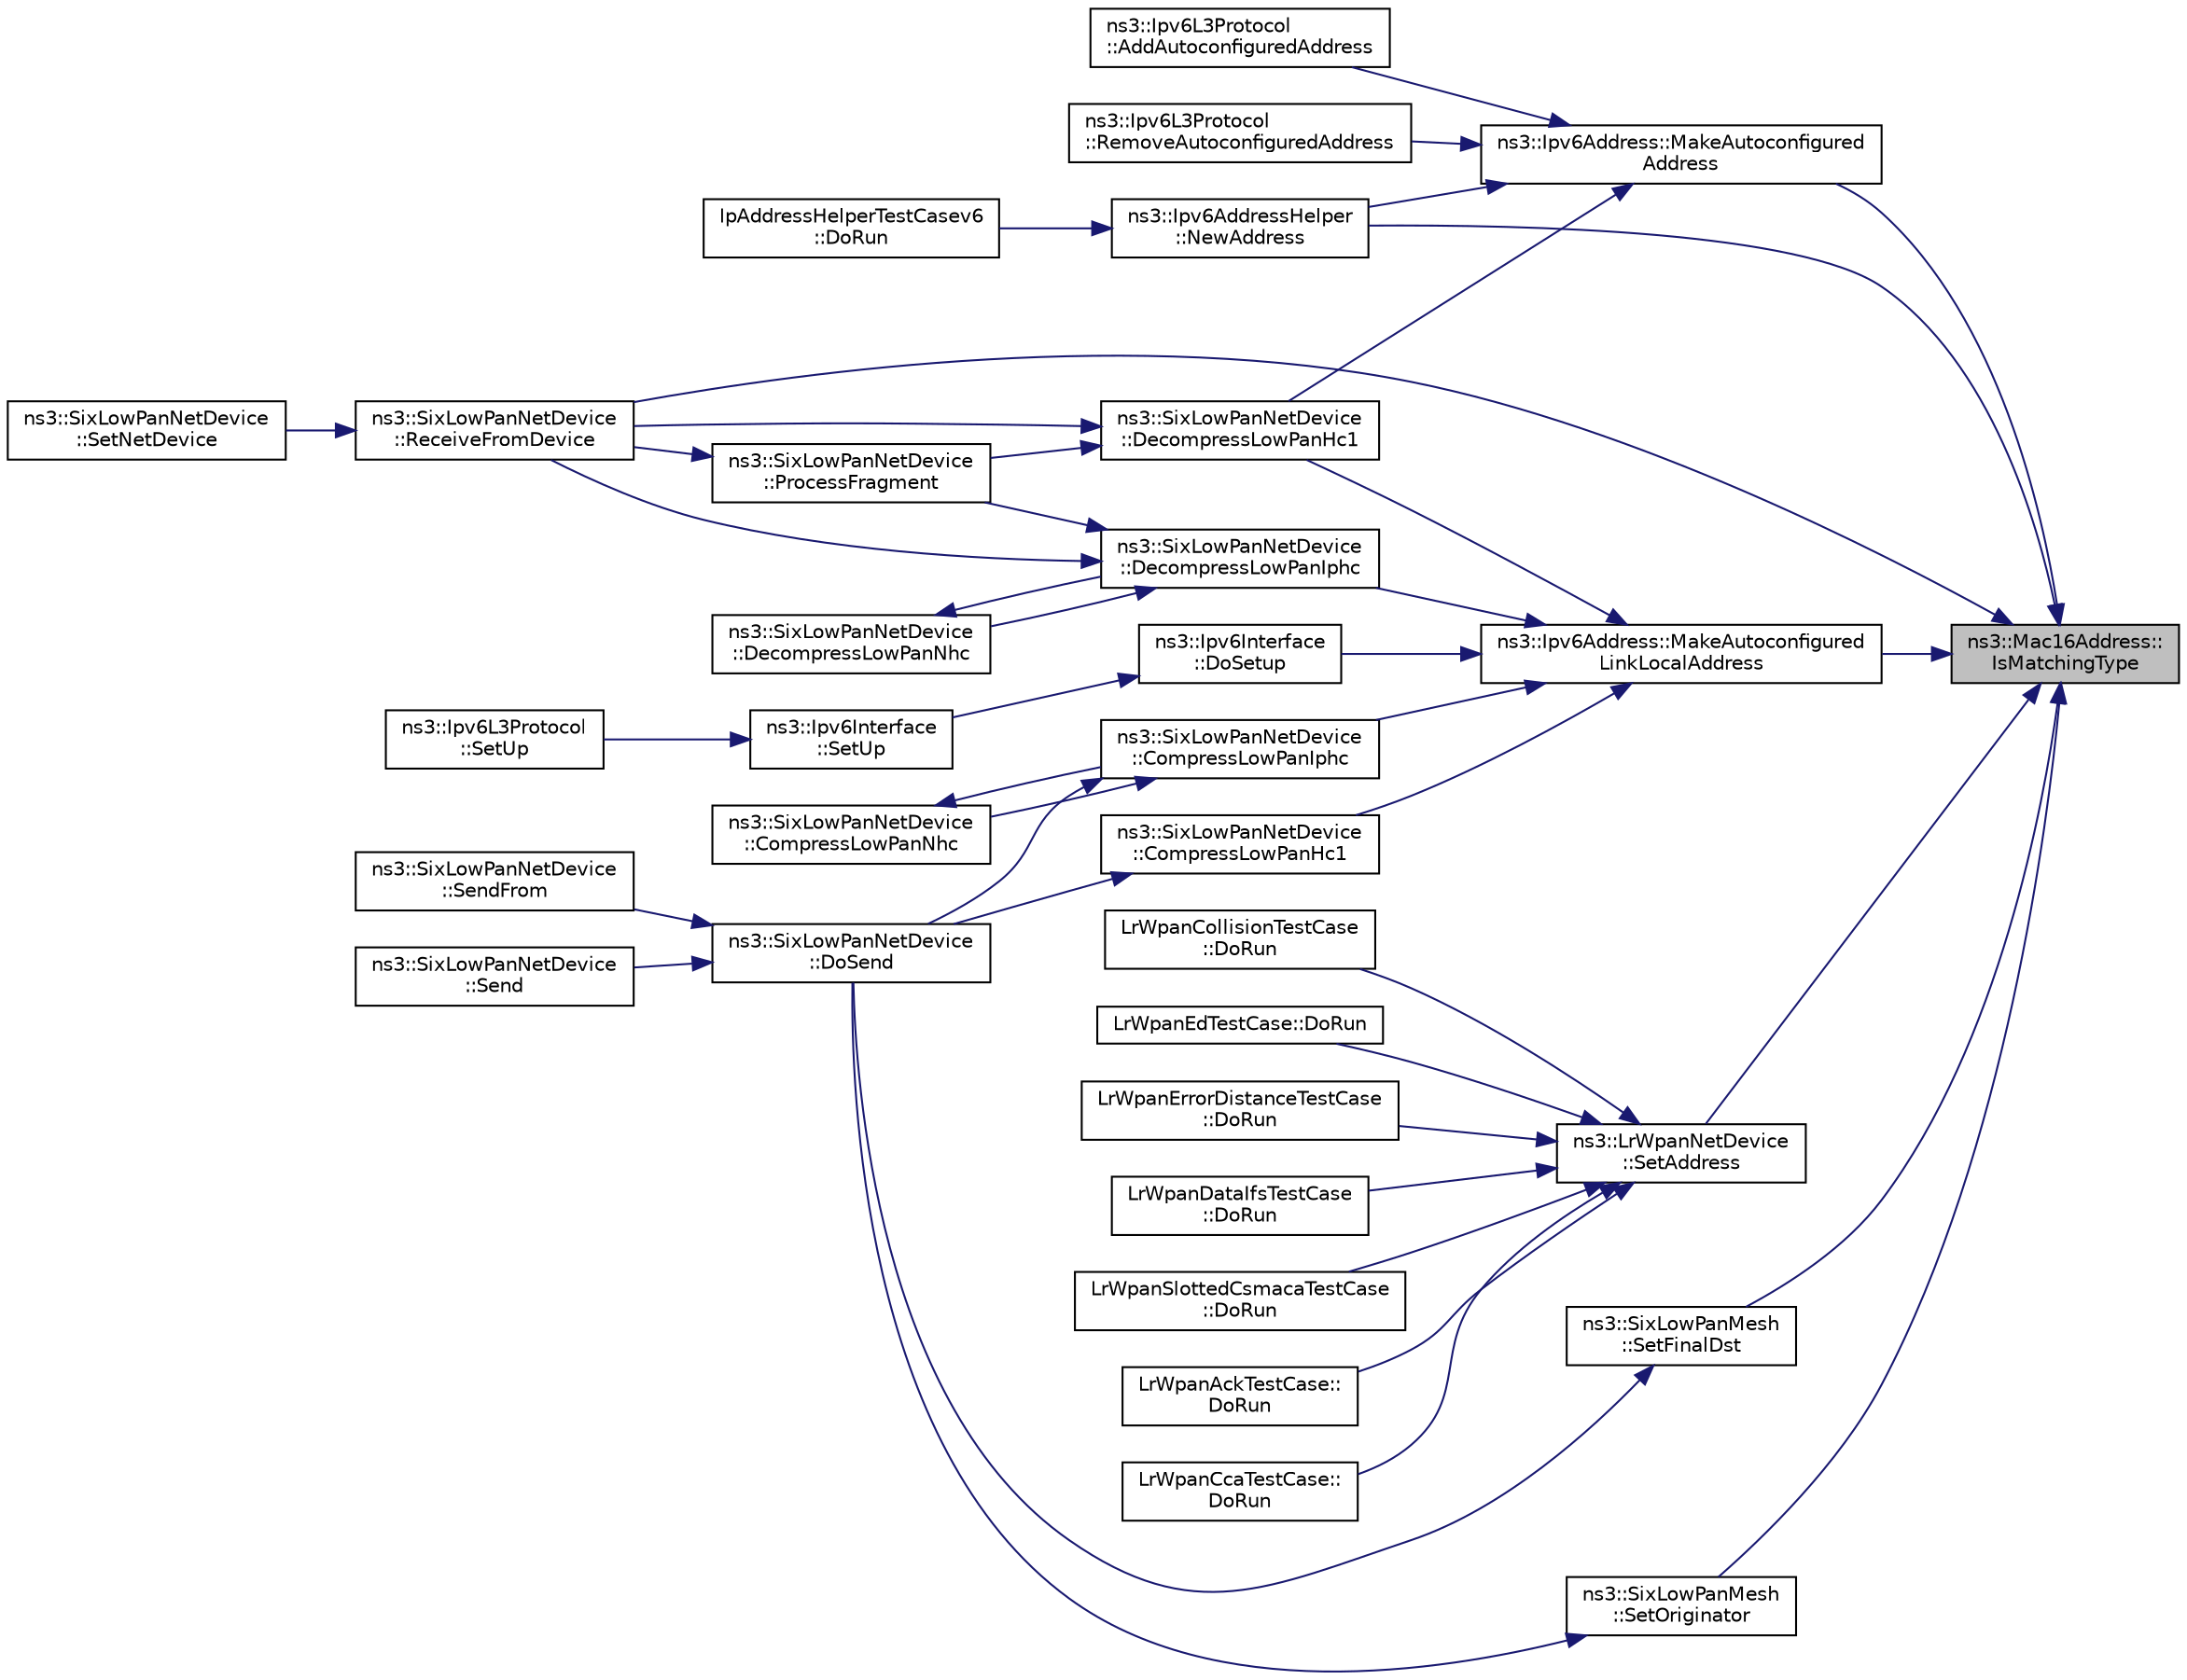 digraph "ns3::Mac16Address::IsMatchingType"
{
 // LATEX_PDF_SIZE
  edge [fontname="Helvetica",fontsize="10",labelfontname="Helvetica",labelfontsize="10"];
  node [fontname="Helvetica",fontsize="10",shape=record];
  rankdir="RL";
  Node1 [label="ns3::Mac16Address::\lIsMatchingType",height=0.2,width=0.4,color="black", fillcolor="grey75", style="filled", fontcolor="black",tooltip=" "];
  Node1 -> Node2 [dir="back",color="midnightblue",fontsize="10",style="solid",fontname="Helvetica"];
  Node2 [label="ns3::Ipv6Address::MakeAutoconfigured\lAddress",height=0.2,width=0.4,color="black", fillcolor="white", style="filled",URL="$classns3_1_1_ipv6_address.html#a63d0c0bf3f86a2a797c973d9eeee8488",tooltip="Make the autoconfigured IPv6 address from a Mac address."];
  Node2 -> Node3 [dir="back",color="midnightblue",fontsize="10",style="solid",fontname="Helvetica"];
  Node3 [label="ns3::Ipv6L3Protocol\l::AddAutoconfiguredAddress",height=0.2,width=0.4,color="black", fillcolor="white", style="filled",URL="$classns3_1_1_ipv6_l3_protocol.html#a1806de87b35929a2181c2985e5df1ec0",tooltip="Add an autoconfigured address with RA information."];
  Node2 -> Node4 [dir="back",color="midnightblue",fontsize="10",style="solid",fontname="Helvetica"];
  Node4 [label="ns3::SixLowPanNetDevice\l::DecompressLowPanHc1",height=0.2,width=0.4,color="black", fillcolor="white", style="filled",URL="$classns3_1_1_six_low_pan_net_device.html#a649ef9717609424699311ea61c8e3fc8",tooltip="Decompress the headers according to HC1 compression."];
  Node4 -> Node5 [dir="back",color="midnightblue",fontsize="10",style="solid",fontname="Helvetica"];
  Node5 [label="ns3::SixLowPanNetDevice\l::ProcessFragment",height=0.2,width=0.4,color="black", fillcolor="white", style="filled",URL="$classns3_1_1_six_low_pan_net_device.html#a8ae23f88e38059a0096bf87e58007240",tooltip="Process a packet fragment."];
  Node5 -> Node6 [dir="back",color="midnightblue",fontsize="10",style="solid",fontname="Helvetica"];
  Node6 [label="ns3::SixLowPanNetDevice\l::ReceiveFromDevice",height=0.2,width=0.4,color="black", fillcolor="white", style="filled",URL="$classns3_1_1_six_low_pan_net_device.html#a35d31ab6c6270f1923ce5b0f77d582b6",tooltip="Receives all the packets from a NetDevice for further processing."];
  Node6 -> Node7 [dir="back",color="midnightblue",fontsize="10",style="solid",fontname="Helvetica"];
  Node7 [label="ns3::SixLowPanNetDevice\l::SetNetDevice",height=0.2,width=0.4,color="black", fillcolor="white", style="filled",URL="$classns3_1_1_six_low_pan_net_device.html#a81c74a5dc06e3fbad1a8b1c59d1f68fa",tooltip="Setup SixLowPan to be a proxy for the specified NetDevice."];
  Node4 -> Node6 [dir="back",color="midnightblue",fontsize="10",style="solid",fontname="Helvetica"];
  Node2 -> Node8 [dir="back",color="midnightblue",fontsize="10",style="solid",fontname="Helvetica"];
  Node8 [label="ns3::Ipv6AddressHelper\l::NewAddress",height=0.2,width=0.4,color="black", fillcolor="white", style="filled",URL="$classns3_1_1_ipv6_address_helper.html#a0f9499d21947758623cf17615e3dbc84",tooltip="Allocate a new Ipv6Address."];
  Node8 -> Node9 [dir="back",color="midnightblue",fontsize="10",style="solid",fontname="Helvetica"];
  Node9 [label="IpAddressHelperTestCasev6\l::DoRun",height=0.2,width=0.4,color="black", fillcolor="white", style="filled",URL="$class_ip_address_helper_test_casev6.html#a784cec04a31e92a998b06becb3538e2d",tooltip="Implementation to actually run this TestCase."];
  Node2 -> Node10 [dir="back",color="midnightblue",fontsize="10",style="solid",fontname="Helvetica"];
  Node10 [label="ns3::Ipv6L3Protocol\l::RemoveAutoconfiguredAddress",height=0.2,width=0.4,color="black", fillcolor="white", style="filled",URL="$classns3_1_1_ipv6_l3_protocol.html#a6e8db427dbb1dfcaeecee8a6d793e94a",tooltip="Remove an autoconfigured address."];
  Node1 -> Node11 [dir="back",color="midnightblue",fontsize="10",style="solid",fontname="Helvetica"];
  Node11 [label="ns3::Ipv6Address::MakeAutoconfigured\lLinkLocalAddress",height=0.2,width=0.4,color="black", fillcolor="white", style="filled",URL="$classns3_1_1_ipv6_address.html#ad0f3d4e3894dfe2883769087dc4c6be8",tooltip="Make the autoconfigured link-local IPv6 address from a Mac address."];
  Node11 -> Node12 [dir="back",color="midnightblue",fontsize="10",style="solid",fontname="Helvetica"];
  Node12 [label="ns3::SixLowPanNetDevice\l::CompressLowPanHc1",height=0.2,width=0.4,color="black", fillcolor="white", style="filled",URL="$classns3_1_1_six_low_pan_net_device.html#a0e1957fbfb793cd011b4b3f89c550b8f",tooltip="Compress the headers according to HC1 compression."];
  Node12 -> Node13 [dir="back",color="midnightblue",fontsize="10",style="solid",fontname="Helvetica"];
  Node13 [label="ns3::SixLowPanNetDevice\l::DoSend",height=0.2,width=0.4,color="black", fillcolor="white", style="filled",URL="$classns3_1_1_six_low_pan_net_device.html#a0cd8b4fc52f256bd7743310434ac4680",tooltip=" "];
  Node13 -> Node14 [dir="back",color="midnightblue",fontsize="10",style="solid",fontname="Helvetica"];
  Node14 [label="ns3::SixLowPanNetDevice\l::Send",height=0.2,width=0.4,color="black", fillcolor="white", style="filled",URL="$classns3_1_1_six_low_pan_net_device.html#a6566ae05fbc295d8cd22166b6b2c28ea",tooltip=" "];
  Node13 -> Node15 [dir="back",color="midnightblue",fontsize="10",style="solid",fontname="Helvetica"];
  Node15 [label="ns3::SixLowPanNetDevice\l::SendFrom",height=0.2,width=0.4,color="black", fillcolor="white", style="filled",URL="$classns3_1_1_six_low_pan_net_device.html#aec79675091efa676370a4f9e6f4127e3",tooltip=" "];
  Node11 -> Node16 [dir="back",color="midnightblue",fontsize="10",style="solid",fontname="Helvetica"];
  Node16 [label="ns3::SixLowPanNetDevice\l::CompressLowPanIphc",height=0.2,width=0.4,color="black", fillcolor="white", style="filled",URL="$classns3_1_1_six_low_pan_net_device.html#a67bf1501ba018d90c5bdb442371a3722",tooltip="Compress the headers according to IPHC compression."];
  Node16 -> Node17 [dir="back",color="midnightblue",fontsize="10",style="solid",fontname="Helvetica"];
  Node17 [label="ns3::SixLowPanNetDevice\l::CompressLowPanNhc",height=0.2,width=0.4,color="black", fillcolor="white", style="filled",URL="$classns3_1_1_six_low_pan_net_device.html#a41d34fd1612e7e6911614fadfef6ab67",tooltip="Compress the headers according to NHC compression."];
  Node17 -> Node16 [dir="back",color="midnightblue",fontsize="10",style="solid",fontname="Helvetica"];
  Node16 -> Node13 [dir="back",color="midnightblue",fontsize="10",style="solid",fontname="Helvetica"];
  Node11 -> Node4 [dir="back",color="midnightblue",fontsize="10",style="solid",fontname="Helvetica"];
  Node11 -> Node18 [dir="back",color="midnightblue",fontsize="10",style="solid",fontname="Helvetica"];
  Node18 [label="ns3::SixLowPanNetDevice\l::DecompressLowPanIphc",height=0.2,width=0.4,color="black", fillcolor="white", style="filled",URL="$classns3_1_1_six_low_pan_net_device.html#ae861be68db1b554cc3e5ea5e263b12ed",tooltip="Decompress the headers according to IPHC compression."];
  Node18 -> Node19 [dir="back",color="midnightblue",fontsize="10",style="solid",fontname="Helvetica"];
  Node19 [label="ns3::SixLowPanNetDevice\l::DecompressLowPanNhc",height=0.2,width=0.4,color="black", fillcolor="white", style="filled",URL="$classns3_1_1_six_low_pan_net_device.html#af69701425fa2e02ab4a7fdcd1db99cc8",tooltip="Decompress the headers according to NHC compression."];
  Node19 -> Node18 [dir="back",color="midnightblue",fontsize="10",style="solid",fontname="Helvetica"];
  Node18 -> Node5 [dir="back",color="midnightblue",fontsize="10",style="solid",fontname="Helvetica"];
  Node18 -> Node6 [dir="back",color="midnightblue",fontsize="10",style="solid",fontname="Helvetica"];
  Node11 -> Node20 [dir="back",color="midnightblue",fontsize="10",style="solid",fontname="Helvetica"];
  Node20 [label="ns3::Ipv6Interface\l::DoSetup",height=0.2,width=0.4,color="black", fillcolor="white", style="filled",URL="$classns3_1_1_ipv6_interface.html#a394066472c703fcf39d17f1bfcc9191e",tooltip="Initialize interface."];
  Node20 -> Node21 [dir="back",color="midnightblue",fontsize="10",style="solid",fontname="Helvetica"];
  Node21 [label="ns3::Ipv6Interface\l::SetUp",height=0.2,width=0.4,color="black", fillcolor="white", style="filled",URL="$classns3_1_1_ipv6_interface.html#a9db98f98cc682a2395fe582bfb511880",tooltip="Enable this interface."];
  Node21 -> Node22 [dir="back",color="midnightblue",fontsize="10",style="solid",fontname="Helvetica"];
  Node22 [label="ns3::Ipv6L3Protocol\l::SetUp",height=0.2,width=0.4,color="black", fillcolor="white", style="filled",URL="$classns3_1_1_ipv6_l3_protocol.html#a834eba3100efc8f71e5292bbfdcde6e6",tooltip="Set an interface up."];
  Node1 -> Node8 [dir="back",color="midnightblue",fontsize="10",style="solid",fontname="Helvetica"];
  Node1 -> Node6 [dir="back",color="midnightblue",fontsize="10",style="solid",fontname="Helvetica"];
  Node1 -> Node23 [dir="back",color="midnightblue",fontsize="10",style="solid",fontname="Helvetica"];
  Node23 [label="ns3::LrWpanNetDevice\l::SetAddress",height=0.2,width=0.4,color="black", fillcolor="white", style="filled",URL="$classns3_1_1_lr_wpan_net_device.html#a2bfd297525ee660649b3c66751754355",tooltip="This method indirects to LrWpanMac::SetShortAddress ()"];
  Node23 -> Node24 [dir="back",color="midnightblue",fontsize="10",style="solid",fontname="Helvetica"];
  Node24 [label="LrWpanAckTestCase::\lDoRun",height=0.2,width=0.4,color="black", fillcolor="white", style="filled",URL="$class_lr_wpan_ack_test_case.html#a44ec9b782ae2c74d8fa2a25d696833e9",tooltip="Implementation to actually run this TestCase."];
  Node23 -> Node25 [dir="back",color="midnightblue",fontsize="10",style="solid",fontname="Helvetica"];
  Node25 [label="LrWpanCcaTestCase::\lDoRun",height=0.2,width=0.4,color="black", fillcolor="white", style="filled",URL="$class_lr_wpan_cca_test_case.html#a3e2872a3bd57d754a2bdb613437e18a8",tooltip="Implementation to actually run this TestCase."];
  Node23 -> Node26 [dir="back",color="midnightblue",fontsize="10",style="solid",fontname="Helvetica"];
  Node26 [label="LrWpanCollisionTestCase\l::DoRun",height=0.2,width=0.4,color="black", fillcolor="white", style="filled",URL="$class_lr_wpan_collision_test_case.html#adc8f2378868d9eb3aba9b538897d85d2",tooltip="Implementation to actually run this TestCase."];
  Node23 -> Node27 [dir="back",color="midnightblue",fontsize="10",style="solid",fontname="Helvetica"];
  Node27 [label="LrWpanEdTestCase::DoRun",height=0.2,width=0.4,color="black", fillcolor="white", style="filled",URL="$class_lr_wpan_ed_test_case.html#a432fdebeb0336845350d0b96834ceea4",tooltip="Implementation to actually run this TestCase."];
  Node23 -> Node28 [dir="back",color="midnightblue",fontsize="10",style="solid",fontname="Helvetica"];
  Node28 [label="LrWpanErrorDistanceTestCase\l::DoRun",height=0.2,width=0.4,color="black", fillcolor="white", style="filled",URL="$class_lr_wpan_error_distance_test_case.html#a4f63a2ed4dcf517ae2a593497774b254",tooltip="Implementation to actually run this TestCase."];
  Node23 -> Node29 [dir="back",color="midnightblue",fontsize="10",style="solid",fontname="Helvetica"];
  Node29 [label="LrWpanDataIfsTestCase\l::DoRun",height=0.2,width=0.4,color="black", fillcolor="white", style="filled",URL="$class_lr_wpan_data_ifs_test_case.html#ac017286378536f1822d5b5ffbb6faa07",tooltip="Implementation to actually run this TestCase."];
  Node23 -> Node30 [dir="back",color="midnightblue",fontsize="10",style="solid",fontname="Helvetica"];
  Node30 [label="LrWpanSlottedCsmacaTestCase\l::DoRun",height=0.2,width=0.4,color="black", fillcolor="white", style="filled",URL="$class_lr_wpan_slotted_csmaca_test_case.html#af513cbd5b3e73576d41b4a72a709ee7d",tooltip="Implementation to actually run this TestCase."];
  Node1 -> Node31 [dir="back",color="midnightblue",fontsize="10",style="solid",fontname="Helvetica"];
  Node31 [label="ns3::SixLowPanMesh\l::SetFinalDst",height=0.2,width=0.4,color="black", fillcolor="white", style="filled",URL="$classns3_1_1_six_low_pan_mesh.html#a72c19d55a6de2a0ba445fc60d81d3a9d",tooltip="Set the \"Final Destination\" address."];
  Node31 -> Node13 [dir="back",color="midnightblue",fontsize="10",style="solid",fontname="Helvetica"];
  Node1 -> Node32 [dir="back",color="midnightblue",fontsize="10",style="solid",fontname="Helvetica"];
  Node32 [label="ns3::SixLowPanMesh\l::SetOriginator",height=0.2,width=0.4,color="black", fillcolor="white", style="filled",URL="$classns3_1_1_six_low_pan_mesh.html#ae9cf5ca5497b6e874d42e4d3ce2d7b1e",tooltip="Set the \"Originator\" address."];
  Node32 -> Node13 [dir="back",color="midnightblue",fontsize="10",style="solid",fontname="Helvetica"];
}
